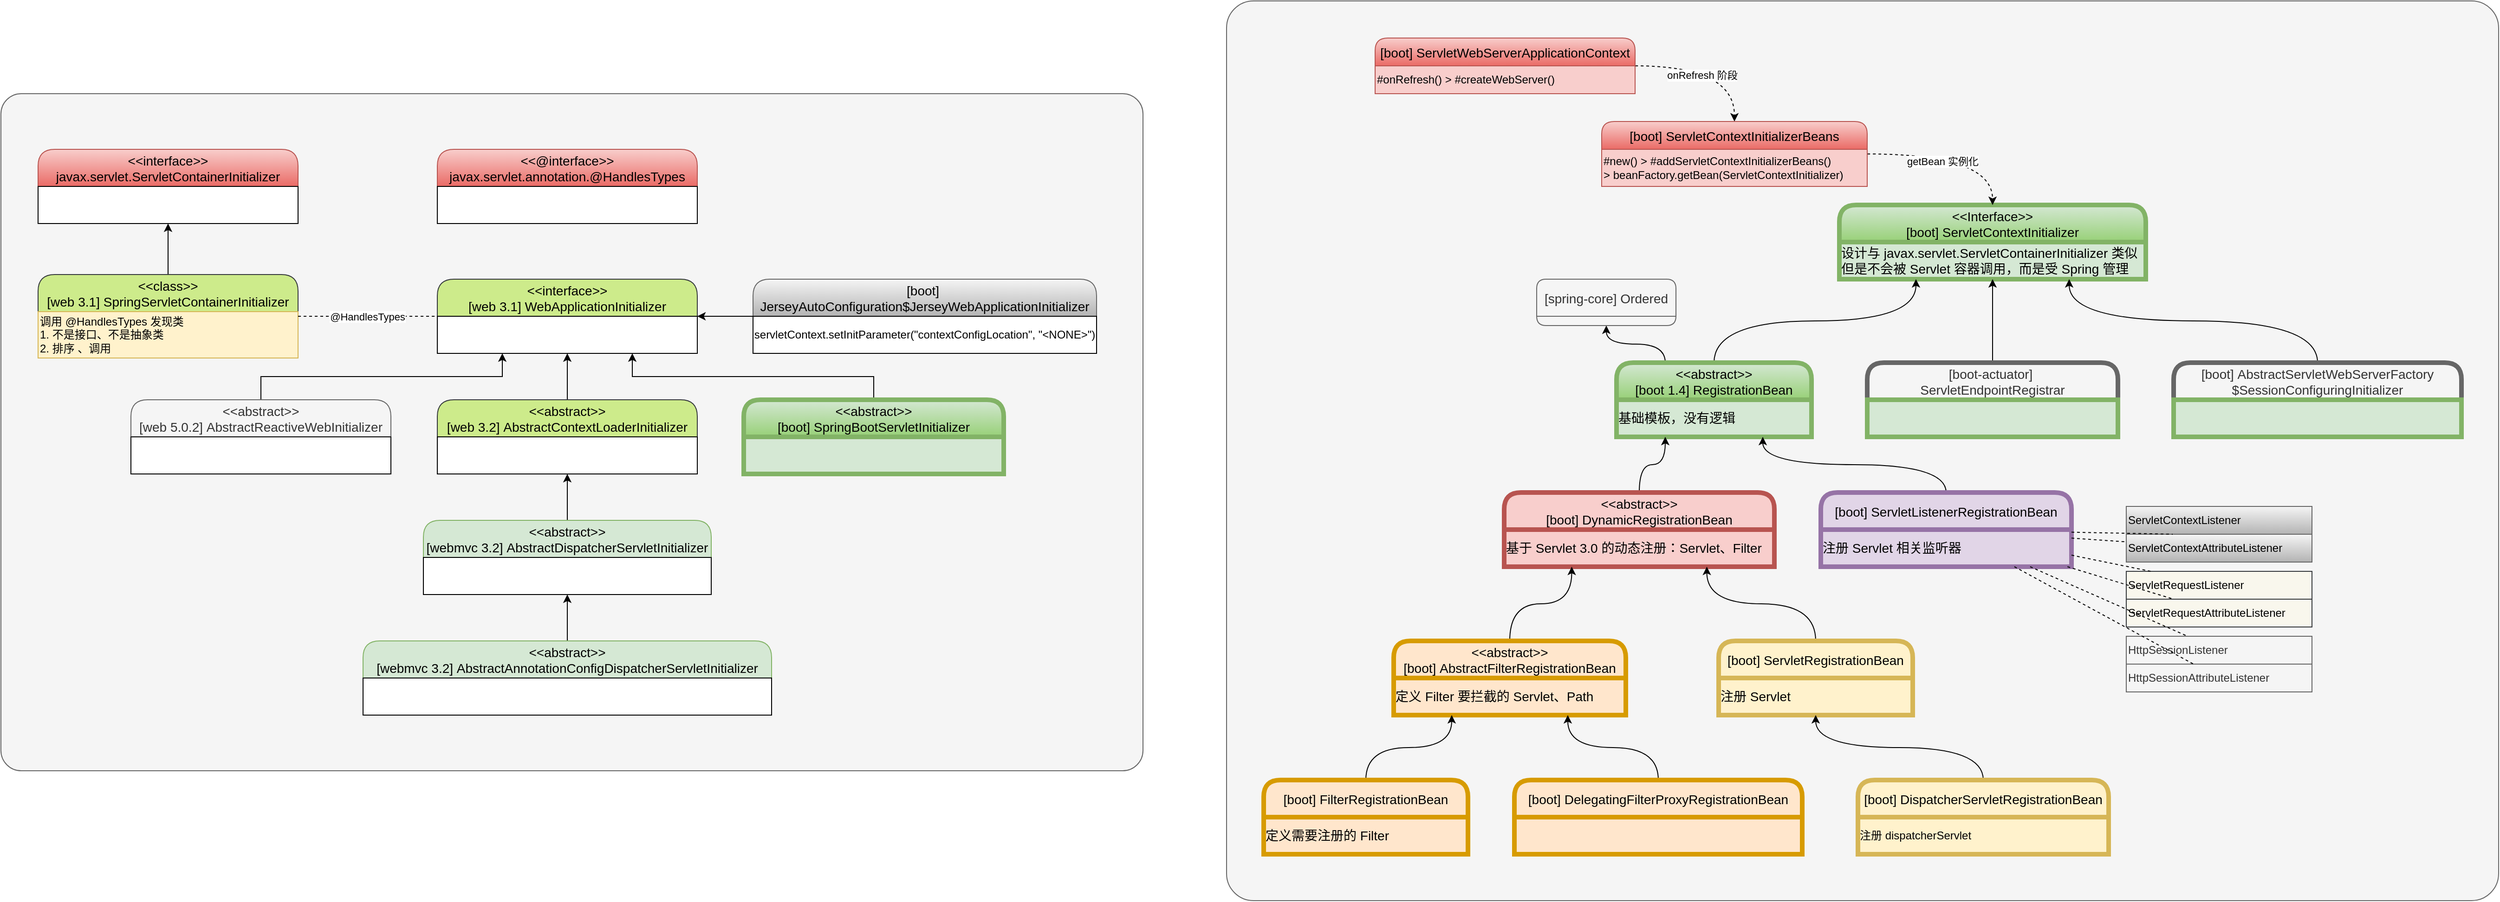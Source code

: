<mxfile version="14.4.3" type="device"><diagram id="eUN8fhCwYNzxiWTTOLot" name="第 1 页"><mxGraphModel dx="3047" dy="1847" grid="1" gridSize="10" guides="1" tooltips="1" connect="1" arrows="1" fold="1" page="1" pageScale="1" pageWidth="827" pageHeight="1169" math="0" shadow="0"><root><mxCell id="0"/><mxCell id="1" parent="0"/><mxCell id="ndQLLkU-SLsHA58gI9tz-75" value="" style="rounded=1;whiteSpace=wrap;html=1;strokeWidth=1;align=left;arcSize=3;fillColor=#f5f5f5;strokeColor=#666666;fontColor=#333333;" vertex="1" parent="1"><mxGeometry x="290" y="180" width="1230" height="730" as="geometry"/></mxCell><mxCell id="ndQLLkU-SLsHA58gI9tz-74" value="" style="rounded=1;whiteSpace=wrap;html=1;strokeWidth=1;align=left;arcSize=3;fillColor=#f5f5f5;strokeColor=#666666;fontColor=#333333;" vertex="1" parent="1"><mxGeometry x="1610" y="80" width="1370" height="970" as="geometry"/></mxCell><mxCell id="7hq-CB66vDZU45JYotur-1" value="&lt;&lt;interface&gt;&gt;&#10;javax.servlet.ServletContainerInitializer" style="swimlane;childLayout=stackLayout;horizontal=1;startSize=40;horizontalStack=0;rounded=1;fontSize=14;fontStyle=0;strokeWidth=1;resizeParent=0;resizeLast=1;shadow=0;dashed=0;align=center;gradientColor=#ea6b66;fillColor=#f8cecc;strokeColor=#b85450;" parent="1" vertex="1"><mxGeometry x="330" y="240" width="280" height="80" as="geometry"/></mxCell><mxCell id="7hq-CB66vDZU45JYotur-3" value="" style="rounded=0;whiteSpace=wrap;html=1;" parent="7hq-CB66vDZU45JYotur-1" vertex="1"><mxGeometry y="40" width="280" height="40" as="geometry"/></mxCell><mxCell id="7hq-CB66vDZU45JYotur-28" style="edgeStyle=orthogonalEdgeStyle;rounded=0;orthogonalLoop=1;jettySize=auto;html=0;exitX=0.5;exitY=0;exitDx=0;exitDy=0;entryX=0.5;entryY=1;entryDx=0;entryDy=0;" parent="1" source="7hq-CB66vDZU45JYotur-4" target="7hq-CB66vDZU45JYotur-1" edge="1"><mxGeometry relative="1" as="geometry"/></mxCell><mxCell id="7hq-CB66vDZU45JYotur-4" value="&lt;&lt;class&gt;&gt;&#10;[web 3.1] SpringServletContainerInitializer" style="swimlane;childLayout=stackLayout;horizontal=1;startSize=40;horizontalStack=0;rounded=1;fontSize=14;fontStyle=0;strokeWidth=1;resizeParent=0;resizeLast=1;shadow=0;dashed=0;align=center;fillColor=#cdeb8b;strokeColor=#36393d;" parent="1" vertex="1"><mxGeometry x="330" y="375" width="280" height="90" as="geometry"/></mxCell><mxCell id="7hq-CB66vDZU45JYotur-5" value="调用 @HandlesTypes 发现类&#10;1. 不是接口、不是抽象类&#10;2. 排序 、调用" style="rounded=0;whiteSpace=wrap;align=left;fillColor=#fff2cc;strokeColor=#d6b656;" parent="7hq-CB66vDZU45JYotur-4" vertex="1"><mxGeometry y="40" width="280" height="50" as="geometry"/></mxCell><mxCell id="7hq-CB66vDZU45JYotur-6" value="&lt;&lt;@interface&gt;&gt;&#10;javax.servlet.annotation.@HandlesTypes" style="swimlane;childLayout=stackLayout;horizontal=1;startSize=40;horizontalStack=0;rounded=1;fontSize=14;fontStyle=0;strokeWidth=1;resizeParent=0;resizeLast=1;shadow=0;dashed=0;align=center;gradientColor=#ea6b66;fillColor=#f8cecc;strokeColor=#b85450;" parent="1" vertex="1"><mxGeometry x="760" y="240" width="280" height="80" as="geometry"/></mxCell><mxCell id="7hq-CB66vDZU45JYotur-7" value="" style="rounded=0;whiteSpace=wrap;html=1;" parent="7hq-CB66vDZU45JYotur-6" vertex="1"><mxGeometry y="40" width="280" height="40" as="geometry"/></mxCell><mxCell id="7hq-CB66vDZU45JYotur-8" value="&lt;&lt;interface&gt;&gt;&#10;[web 3.1] WebApplicationInitializer" style="swimlane;childLayout=stackLayout;horizontal=1;startSize=40;horizontalStack=0;rounded=1;fontSize=14;fontStyle=0;strokeWidth=1;resizeParent=0;resizeLast=1;shadow=0;dashed=0;align=center;fillColor=#cdeb8b;strokeColor=#36393d;" parent="1" vertex="1"><mxGeometry x="760" y="380" width="280" height="80" as="geometry"/></mxCell><mxCell id="7hq-CB66vDZU45JYotur-9" value="" style="rounded=0;whiteSpace=wrap;html=1;" parent="7hq-CB66vDZU45JYotur-8" vertex="1"><mxGeometry y="40" width="280" height="40" as="geometry"/></mxCell><mxCell id="7hq-CB66vDZU45JYotur-10" value="@HandlesTypes" style="endArrow=none;dashed=1;" parent="1" source="7hq-CB66vDZU45JYotur-4" target="7hq-CB66vDZU45JYotur-8" edge="1"><mxGeometry width="50" height="50" relative="1" as="geometry"><mxPoint x="630" y="510" as="sourcePoint"/><mxPoint x="680" y="460" as="targetPoint"/></mxGeometry></mxCell><mxCell id="7hq-CB66vDZU45JYotur-23" style="edgeStyle=orthogonalEdgeStyle;rounded=0;orthogonalLoop=1;jettySize=auto;html=0;exitX=0.5;exitY=0;exitDx=0;exitDy=0;entryX=0.5;entryY=1;entryDx=0;entryDy=0;" parent="1" source="7hq-CB66vDZU45JYotur-11" target="7hq-CB66vDZU45JYotur-8" edge="1"><mxGeometry relative="1" as="geometry"/></mxCell><mxCell id="7hq-CB66vDZU45JYotur-11" value="&lt;&lt;abstract&gt;&gt;&#10;[web 3.2] AbstractContextLoaderInitializer" style="swimlane;childLayout=stackLayout;horizontal=1;startSize=40;horizontalStack=0;rounded=1;fontSize=14;fontStyle=0;strokeWidth=1;resizeParent=0;resizeLast=1;shadow=0;dashed=0;align=center;fillColor=#cdeb8b;strokeColor=#36393d;" parent="1" vertex="1"><mxGeometry x="760" y="510" width="280" height="80" as="geometry"/></mxCell><mxCell id="7hq-CB66vDZU45JYotur-12" value="" style="rounded=0;whiteSpace=wrap;html=1;" parent="7hq-CB66vDZU45JYotur-11" vertex="1"><mxGeometry y="40" width="280" height="40" as="geometry"/></mxCell><mxCell id="7hq-CB66vDZU45JYotur-26" style="edgeStyle=orthogonalEdgeStyle;rounded=0;orthogonalLoop=1;jettySize=auto;html=0;exitX=0.5;exitY=0;exitDx=0;exitDy=0;entryX=0.5;entryY=1;entryDx=0;entryDy=0;" parent="1" source="7hq-CB66vDZU45JYotur-13" target="7hq-CB66vDZU45JYotur-11" edge="1"><mxGeometry relative="1" as="geometry"/></mxCell><mxCell id="7hq-CB66vDZU45JYotur-13" value="&lt;&lt;abstract&gt;&gt;&#10;[webmvc 3.2] AbstractDispatcherServletInitializer" style="swimlane;childLayout=stackLayout;horizontal=1;startSize=40;horizontalStack=0;rounded=1;fontSize=14;fontStyle=0;strokeWidth=1;resizeParent=0;resizeLast=1;shadow=0;dashed=0;align=center;fillColor=#d5e8d4;strokeColor=#82b366;" parent="1" vertex="1"><mxGeometry x="745" y="640" width="310" height="80" as="geometry"/></mxCell><mxCell id="7hq-CB66vDZU45JYotur-14" value="" style="rounded=0;whiteSpace=wrap;html=1;" parent="7hq-CB66vDZU45JYotur-13" vertex="1"><mxGeometry y="40" width="310" height="40" as="geometry"/></mxCell><mxCell id="7hq-CB66vDZU45JYotur-27" style="edgeStyle=orthogonalEdgeStyle;rounded=0;orthogonalLoop=1;jettySize=auto;html=0;exitX=0.5;exitY=0;exitDx=0;exitDy=0;entryX=0.5;entryY=1;entryDx=0;entryDy=0;" parent="1" source="7hq-CB66vDZU45JYotur-15" target="7hq-CB66vDZU45JYotur-13" edge="1"><mxGeometry relative="1" as="geometry"/></mxCell><mxCell id="7hq-CB66vDZU45JYotur-15" value="&lt;&lt;abstract&gt;&gt;&#10;[webmvc 3.2] AbstractAnnotationConfigDispatcherServletInitializer" style="swimlane;childLayout=stackLayout;horizontal=1;startSize=40;horizontalStack=0;rounded=1;fontSize=14;fontStyle=0;strokeWidth=1;resizeParent=0;resizeLast=1;shadow=0;dashed=0;align=center;fillColor=#d5e8d4;strokeColor=#82b366;" parent="1" vertex="1"><mxGeometry x="680" y="770" width="440" height="80" as="geometry"/></mxCell><mxCell id="7hq-CB66vDZU45JYotur-16" value="" style="rounded=0;whiteSpace=wrap;html=1;" parent="7hq-CB66vDZU45JYotur-15" vertex="1"><mxGeometry y="40" width="440" height="40" as="geometry"/></mxCell><mxCell id="7hq-CB66vDZU45JYotur-22" style="edgeStyle=orthogonalEdgeStyle;rounded=0;orthogonalLoop=1;jettySize=auto;html=0;exitX=0.5;exitY=0;exitDx=0;exitDy=0;entryX=0.25;entryY=1;entryDx=0;entryDy=0;" parent="1" source="7hq-CB66vDZU45JYotur-17" target="7hq-CB66vDZU45JYotur-8" edge="1"><mxGeometry relative="1" as="geometry"/></mxCell><mxCell id="7hq-CB66vDZU45JYotur-17" value="&lt;&lt;abstract&gt;&gt;&#10;[web 5.0.2] AbstractReactiveWebInitializer" style="swimlane;childLayout=stackLayout;horizontal=1;startSize=40;horizontalStack=0;rounded=1;fontSize=14;fontStyle=0;strokeWidth=1;resizeParent=0;resizeLast=1;shadow=0;dashed=0;align=center;fillColor=#f5f5f5;strokeColor=#666666;fontColor=#333333;" parent="1" vertex="1"><mxGeometry x="430" y="510" width="280" height="80" as="geometry"/></mxCell><mxCell id="7hq-CB66vDZU45JYotur-18" value="" style="rounded=0;whiteSpace=wrap;html=1;" parent="7hq-CB66vDZU45JYotur-17" vertex="1"><mxGeometry y="40" width="280" height="40" as="geometry"/></mxCell><mxCell id="7hq-CB66vDZU45JYotur-24" style="edgeStyle=orthogonalEdgeStyle;rounded=0;orthogonalLoop=1;jettySize=auto;html=0;exitX=0.5;exitY=0;exitDx=0;exitDy=0;entryX=0.75;entryY=1;entryDx=0;entryDy=0;" parent="1" source="7hq-CB66vDZU45JYotur-19" target="7hq-CB66vDZU45JYotur-8" edge="1"><mxGeometry relative="1" as="geometry"/></mxCell><mxCell id="7hq-CB66vDZU45JYotur-19" value="&lt;&lt;abstract&gt;&gt;&#10;[boot] SpringBootServletInitializer" style="swimlane;childLayout=stackLayout;horizontal=1;startSize=40;horizontalStack=0;rounded=1;fontSize=14;fontStyle=0;strokeWidth=5;resizeParent=0;resizeLast=1;shadow=0;dashed=0;align=center;gradientColor=#97d077;fillColor=#d5e8d4;strokeColor=#82b366;" parent="1" vertex="1"><mxGeometry x="1090" y="510" width="280" height="80" as="geometry"/></mxCell><mxCell id="7hq-CB66vDZU45JYotur-20" value="" style="rounded=0;whiteSpace=wrap;html=1;strokeWidth=5;fillColor=#d5e8d4;strokeColor=#82b366;" parent="7hq-CB66vDZU45JYotur-19" vertex="1"><mxGeometry y="40" width="280" height="40" as="geometry"/></mxCell><mxCell id="7hq-CB66vDZU45JYotur-21" value="" style="rounded=0;whiteSpace=wrap;html=1;" parent="7hq-CB66vDZU45JYotur-19" vertex="1"><mxGeometry y="80" width="280" as="geometry"/></mxCell><mxCell id="7hq-CB66vDZU45JYotur-33" style="edgeStyle=orthogonalEdgeStyle;rounded=0;orthogonalLoop=1;jettySize=auto;html=0;exitX=0;exitY=0.5;exitDx=0;exitDy=0;entryX=1;entryY=0.5;entryDx=0;entryDy=0;" parent="1" source="7hq-CB66vDZU45JYotur-29" target="7hq-CB66vDZU45JYotur-8" edge="1"><mxGeometry relative="1" as="geometry"/></mxCell><mxCell id="7hq-CB66vDZU45JYotur-29" value="[boot] &#10;JerseyAutoConfiguration$JerseyWebApplicationInitializer" style="swimlane;childLayout=stackLayout;horizontal=1;startSize=40;horizontalStack=0;rounded=1;fontSize=14;fontStyle=0;strokeWidth=1;resizeParent=0;resizeLast=1;shadow=0;dashed=0;align=center;gradientColor=#b3b3b3;fillColor=#f5f5f5;strokeColor=#666666;" parent="1" vertex="1"><mxGeometry x="1100" y="380" width="370" height="80" as="geometry"/></mxCell><mxCell id="7hq-CB66vDZU45JYotur-30" value="servletContext.setInitParameter(&quot;contextConfigLocation&quot;, &quot;&lt;NONE&gt;&quot;)" style="rounded=0;whiteSpace=wrap;" parent="7hq-CB66vDZU45JYotur-29" vertex="1"><mxGeometry y="40" width="370" height="40" as="geometry"/></mxCell><mxCell id="7hq-CB66vDZU45JYotur-31" value="" style="rounded=0;whiteSpace=wrap;html=1;" parent="7hq-CB66vDZU45JYotur-29" vertex="1"><mxGeometry y="80" width="370" as="geometry"/></mxCell><mxCell id="ndQLLkU-SLsHA58gI9tz-1" value="&lt;&lt;Interface&gt;&gt;&#10;[boot] ServletContextInitializer" style="swimlane;childLayout=stackLayout;horizontal=1;startSize=40;horizontalStack=0;rounded=1;fontSize=14;fontStyle=0;strokeWidth=5;resizeParent=0;resizeLast=1;shadow=0;dashed=0;align=center;gradientColor=#97d077;fillColor=#d5e8d4;strokeColor=#82b366;" vertex="1" parent="1"><mxGeometry x="2270" y="300" width="330" height="80" as="geometry"/></mxCell><mxCell id="ndQLLkU-SLsHA58gI9tz-2" value="&lt;span style=&quot;font-size: 14px&quot;&gt;设计与 javax.servlet.ServletContainerInitializer 类似&lt;br&gt;但是不会被 Servlet 容器调用，而是受 Spring 管理&lt;br&gt;&lt;/span&gt;" style="rounded=0;whiteSpace=wrap;html=1;strokeWidth=5;fillColor=#d5e8d4;strokeColor=#82b366;align=left;" vertex="1" parent="ndQLLkU-SLsHA58gI9tz-1"><mxGeometry y="40" width="330" height="40" as="geometry"/></mxCell><mxCell id="ndQLLkU-SLsHA58gI9tz-3" value="" style="rounded=0;whiteSpace=wrap;html=1;" vertex="1" parent="ndQLLkU-SLsHA58gI9tz-1"><mxGeometry y="80" width="330" as="geometry"/></mxCell><mxCell id="ndQLLkU-SLsHA58gI9tz-28" style="edgeStyle=orthogonalEdgeStyle;rounded=0;orthogonalLoop=1;jettySize=auto;html=1;exitX=0.5;exitY=0;exitDx=0;exitDy=0;entryX=0.25;entryY=1;entryDx=0;entryDy=0;curved=1;" edge="1" parent="1" source="ndQLLkU-SLsHA58gI9tz-4" target="ndQLLkU-SLsHA58gI9tz-1"><mxGeometry relative="1" as="geometry"/></mxCell><mxCell id="ndQLLkU-SLsHA58gI9tz-49" style="edgeStyle=orthogonalEdgeStyle;curved=1;rounded=0;orthogonalLoop=1;jettySize=auto;html=1;exitX=0.25;exitY=0;exitDx=0;exitDy=0;entryX=0.5;entryY=1;entryDx=0;entryDy=0;" edge="1" parent="1" source="ndQLLkU-SLsHA58gI9tz-4" target="ndQLLkU-SLsHA58gI9tz-46"><mxGeometry relative="1" as="geometry"/></mxCell><mxCell id="ndQLLkU-SLsHA58gI9tz-4" value="&lt;&lt;abstract&gt;&gt;&#10;[boot 1.4] RegistrationBean" style="swimlane;childLayout=stackLayout;horizontal=1;startSize=40;horizontalStack=0;rounded=1;fontSize=14;fontStyle=0;strokeWidth=5;resizeParent=0;resizeLast=1;shadow=0;dashed=0;align=center;gradientColor=#97d077;fillColor=#d5e8d4;strokeColor=#82b366;" vertex="1" parent="1"><mxGeometry x="2030" y="470" width="210" height="80" as="geometry"/></mxCell><mxCell id="ndQLLkU-SLsHA58gI9tz-5" value="&lt;span style=&quot;font-size: 14px&quot;&gt;基础模板，没有逻辑&lt;br&gt;&lt;/span&gt;" style="rounded=0;whiteSpace=wrap;html=1;strokeWidth=5;fillColor=#d5e8d4;strokeColor=#82b366;align=left;" vertex="1" parent="ndQLLkU-SLsHA58gI9tz-4"><mxGeometry y="40" width="210" height="40" as="geometry"/></mxCell><mxCell id="ndQLLkU-SLsHA58gI9tz-6" value="" style="rounded=0;whiteSpace=wrap;html=1;" vertex="1" parent="ndQLLkU-SLsHA58gI9tz-4"><mxGeometry y="80" width="210" as="geometry"/></mxCell><mxCell id="ndQLLkU-SLsHA58gI9tz-38" style="edgeStyle=orthogonalEdgeStyle;curved=1;rounded=0;orthogonalLoop=1;jettySize=auto;html=1;exitX=0.5;exitY=0;exitDx=0;exitDy=0;entryX=0.75;entryY=1;entryDx=0;entryDy=0;" edge="1" parent="1" source="ndQLLkU-SLsHA58gI9tz-7" target="ndQLLkU-SLsHA58gI9tz-4"><mxGeometry relative="1" as="geometry"/></mxCell><mxCell id="ndQLLkU-SLsHA58gI9tz-7" value="[boot] ServletListenerRegistrationBean" style="swimlane;childLayout=stackLayout;horizontal=1;startSize=40;horizontalStack=0;rounded=1;fontSize=14;fontStyle=0;strokeWidth=5;resizeParent=0;resizeLast=1;shadow=0;dashed=0;align=center;fillColor=#e1d5e7;strokeColor=#9673a6;" vertex="1" parent="1"><mxGeometry x="2250" y="610" width="270" height="80" as="geometry"/></mxCell><mxCell id="ndQLLkU-SLsHA58gI9tz-8" value="&lt;span style=&quot;font-size: 14px&quot;&gt;注册 Servlet 相关监听器&lt;br&gt;&lt;/span&gt;" style="rounded=0;whiteSpace=wrap;html=1;strokeWidth=5;fillColor=#e1d5e7;strokeColor=#9673a6;align=left;" vertex="1" parent="ndQLLkU-SLsHA58gI9tz-7"><mxGeometry y="40" width="270" height="40" as="geometry"/></mxCell><mxCell id="ndQLLkU-SLsHA58gI9tz-9" value="" style="rounded=0;whiteSpace=wrap;html=1;" vertex="1" parent="ndQLLkU-SLsHA58gI9tz-7"><mxGeometry y="80" width="270" as="geometry"/></mxCell><mxCell id="ndQLLkU-SLsHA58gI9tz-37" style="edgeStyle=orthogonalEdgeStyle;curved=1;rounded=0;orthogonalLoop=1;jettySize=auto;html=1;exitX=0.5;exitY=0;exitDx=0;exitDy=0;entryX=0.25;entryY=1;entryDx=0;entryDy=0;" edge="1" parent="1" source="ndQLLkU-SLsHA58gI9tz-10" target="ndQLLkU-SLsHA58gI9tz-4"><mxGeometry relative="1" as="geometry"/></mxCell><mxCell id="ndQLLkU-SLsHA58gI9tz-10" value="&lt;&lt;abstract&gt;&gt;&#10;[boot] DynamicRegistrationBean" style="swimlane;childLayout=stackLayout;horizontal=1;startSize=40;horizontalStack=0;rounded=1;fontSize=14;fontStyle=0;strokeWidth=5;resizeParent=0;resizeLast=1;shadow=0;dashed=0;align=center;fillColor=#f8cecc;strokeColor=#b85450;" vertex="1" parent="1"><mxGeometry x="1909" y="610" width="291" height="80" as="geometry"/></mxCell><mxCell id="ndQLLkU-SLsHA58gI9tz-11" value="&lt;span style=&quot;font-size: 14px&quot;&gt;基于 Servlet 3.0 的动态注册：Servlet、Filter&lt;br&gt;&lt;/span&gt;" style="rounded=0;whiteSpace=wrap;html=1;strokeWidth=5;fillColor=#f8cecc;strokeColor=#b85450;align=left;" vertex="1" parent="ndQLLkU-SLsHA58gI9tz-10"><mxGeometry y="40" width="291" height="40" as="geometry"/></mxCell><mxCell id="ndQLLkU-SLsHA58gI9tz-12" value="" style="rounded=0;whiteSpace=wrap;html=1;" vertex="1" parent="ndQLLkU-SLsHA58gI9tz-10"><mxGeometry y="80" width="291" as="geometry"/></mxCell><mxCell id="ndQLLkU-SLsHA58gI9tz-41" style="edgeStyle=orthogonalEdgeStyle;curved=1;rounded=0;orthogonalLoop=1;jettySize=auto;html=1;exitX=0.5;exitY=0;exitDx=0;exitDy=0;entryX=0.75;entryY=1;entryDx=0;entryDy=0;" edge="1" parent="1" source="ndQLLkU-SLsHA58gI9tz-13" target="ndQLLkU-SLsHA58gI9tz-10"><mxGeometry relative="1" as="geometry"/></mxCell><mxCell id="ndQLLkU-SLsHA58gI9tz-13" value="[boot] ServletRegistrationBean" style="swimlane;childLayout=stackLayout;horizontal=1;startSize=40;horizontalStack=0;rounded=1;fontSize=14;fontStyle=0;strokeWidth=5;resizeParent=0;resizeLast=1;shadow=0;dashed=0;align=center;fillColor=#fff2cc;strokeColor=#d6b656;" vertex="1" parent="1"><mxGeometry x="2140" y="770" width="209" height="80" as="geometry"/></mxCell><mxCell id="ndQLLkU-SLsHA58gI9tz-14" value="&lt;span style=&quot;font-size: 14px&quot;&gt;注册 Servlet&lt;br&gt;&lt;/span&gt;" style="rounded=0;whiteSpace=wrap;html=1;strokeWidth=5;fillColor=#fff2cc;strokeColor=#d6b656;align=left;" vertex="1" parent="ndQLLkU-SLsHA58gI9tz-13"><mxGeometry y="40" width="209" height="40" as="geometry"/></mxCell><mxCell id="ndQLLkU-SLsHA58gI9tz-15" value="" style="rounded=0;whiteSpace=wrap;html=1;" vertex="1" parent="ndQLLkU-SLsHA58gI9tz-13"><mxGeometry y="80" width="209" as="geometry"/></mxCell><mxCell id="ndQLLkU-SLsHA58gI9tz-42" style="edgeStyle=orthogonalEdgeStyle;curved=1;rounded=0;orthogonalLoop=1;jettySize=auto;html=1;exitX=0.5;exitY=0;exitDx=0;exitDy=0;entryX=0.25;entryY=1;entryDx=0;entryDy=0;" edge="1" parent="1" source="ndQLLkU-SLsHA58gI9tz-16" target="ndQLLkU-SLsHA58gI9tz-10"><mxGeometry relative="1" as="geometry"><mxPoint x="1980" y="720" as="targetPoint"/></mxGeometry></mxCell><mxCell id="ndQLLkU-SLsHA58gI9tz-16" value="&lt;&lt;abstract&gt;&gt;&#10;[boot] AbstractFilterRegistrationBean" style="swimlane;childLayout=stackLayout;horizontal=1;startSize=40;horizontalStack=0;rounded=1;fontSize=14;fontStyle=0;strokeWidth=5;resizeParent=0;resizeLast=1;shadow=0;dashed=0;align=center;fillColor=#ffe6cc;strokeColor=#d79b00;" vertex="1" parent="1"><mxGeometry x="1790" y="770" width="250" height="80" as="geometry"/></mxCell><mxCell id="ndQLLkU-SLsHA58gI9tz-17" value="&lt;span style=&quot;font-size: 14px&quot;&gt;定义 Filter 要拦截的 Servlet、Path&lt;br&gt;&lt;/span&gt;" style="rounded=0;whiteSpace=wrap;html=1;strokeWidth=5;fillColor=#ffe6cc;strokeColor=#d79b00;align=left;" vertex="1" parent="ndQLLkU-SLsHA58gI9tz-16"><mxGeometry y="40" width="250" height="40" as="geometry"/></mxCell><mxCell id="ndQLLkU-SLsHA58gI9tz-18" value="" style="rounded=0;whiteSpace=wrap;html=1;" vertex="1" parent="ndQLLkU-SLsHA58gI9tz-16"><mxGeometry y="80" width="250" as="geometry"/></mxCell><mxCell id="ndQLLkU-SLsHA58gI9tz-44" style="edgeStyle=orthogonalEdgeStyle;curved=1;rounded=0;orthogonalLoop=1;jettySize=auto;html=1;exitX=0.5;exitY=0;exitDx=0;exitDy=0;entryX=0.25;entryY=1;entryDx=0;entryDy=0;" edge="1" parent="1" source="ndQLLkU-SLsHA58gI9tz-19" target="ndQLLkU-SLsHA58gI9tz-16"><mxGeometry relative="1" as="geometry"/></mxCell><mxCell id="ndQLLkU-SLsHA58gI9tz-19" value="[boot] FilterRegistrationBean" style="swimlane;childLayout=stackLayout;horizontal=1;startSize=40;horizontalStack=0;rounded=1;fontSize=14;fontStyle=0;strokeWidth=5;resizeParent=0;resizeLast=1;shadow=0;dashed=0;align=center;fillColor=#ffe6cc;strokeColor=#d79b00;" vertex="1" parent="1"><mxGeometry x="1650" y="920" width="220" height="80" as="geometry"/></mxCell><mxCell id="ndQLLkU-SLsHA58gI9tz-20" value="&lt;span style=&quot;font-size: 14px&quot;&gt;定义需要注册的 Filter&lt;br&gt;&lt;/span&gt;" style="rounded=0;whiteSpace=wrap;html=1;strokeWidth=5;fillColor=#ffe6cc;strokeColor=#d79b00;align=left;" vertex="1" parent="ndQLLkU-SLsHA58gI9tz-19"><mxGeometry y="40" width="220" height="40" as="geometry"/></mxCell><mxCell id="ndQLLkU-SLsHA58gI9tz-21" value="" style="rounded=0;whiteSpace=wrap;html=1;" vertex="1" parent="ndQLLkU-SLsHA58gI9tz-19"><mxGeometry y="80" width="220" as="geometry"/></mxCell><mxCell id="ndQLLkU-SLsHA58gI9tz-45" style="edgeStyle=orthogonalEdgeStyle;curved=1;rounded=0;orthogonalLoop=1;jettySize=auto;html=1;exitX=0.5;exitY=0;exitDx=0;exitDy=0;entryX=0.75;entryY=1;entryDx=0;entryDy=0;" edge="1" parent="1" source="ndQLLkU-SLsHA58gI9tz-22" target="ndQLLkU-SLsHA58gI9tz-16"><mxGeometry relative="1" as="geometry"/></mxCell><mxCell id="ndQLLkU-SLsHA58gI9tz-22" value="[boot] DelegatingFilterProxyRegistrationBean" style="swimlane;childLayout=stackLayout;horizontal=1;startSize=40;horizontalStack=0;rounded=1;fontSize=14;fontStyle=0;strokeWidth=5;resizeParent=0;resizeLast=1;shadow=0;dashed=0;align=center;fillColor=#ffe6cc;strokeColor=#d79b00;" vertex="1" parent="1"><mxGeometry x="1920" y="920" width="310" height="80" as="geometry"/></mxCell><mxCell id="ndQLLkU-SLsHA58gI9tz-23" value="&lt;span style=&quot;font-size: 14px&quot;&gt;&lt;br&gt;&lt;/span&gt;" style="rounded=0;whiteSpace=wrap;html=1;strokeWidth=5;fillColor=#ffe6cc;strokeColor=#d79b00;align=left;" vertex="1" parent="ndQLLkU-SLsHA58gI9tz-22"><mxGeometry y="40" width="310" height="40" as="geometry"/></mxCell><mxCell id="ndQLLkU-SLsHA58gI9tz-24" value="" style="rounded=0;whiteSpace=wrap;html=1;" vertex="1" parent="ndQLLkU-SLsHA58gI9tz-22"><mxGeometry y="80" width="310" as="geometry"/></mxCell><mxCell id="ndQLLkU-SLsHA58gI9tz-43" style="edgeStyle=orthogonalEdgeStyle;curved=1;rounded=0;orthogonalLoop=1;jettySize=auto;html=1;exitX=0.5;exitY=0;exitDx=0;exitDy=0;entryX=0.5;entryY=1;entryDx=0;entryDy=0;" edge="1" parent="1" source="ndQLLkU-SLsHA58gI9tz-25" target="ndQLLkU-SLsHA58gI9tz-13"><mxGeometry relative="1" as="geometry"/></mxCell><mxCell id="ndQLLkU-SLsHA58gI9tz-25" value="[boot] DispatcherServletRegistrationBean" style="swimlane;childLayout=stackLayout;horizontal=1;startSize=40;horizontalStack=0;rounded=1;fontSize=14;fontStyle=0;strokeWidth=5;resizeParent=0;resizeLast=1;shadow=0;dashed=0;align=center;fillColor=#fff2cc;strokeColor=#d6b656;" vertex="1" parent="1"><mxGeometry x="2290" y="920" width="270" height="80" as="geometry"/></mxCell><mxCell id="ndQLLkU-SLsHA58gI9tz-26" value="注册 dispatcherServlet" style="rounded=0;whiteSpace=wrap;strokeWidth=5;fillColor=#fff2cc;strokeColor=#d6b656;align=left;" vertex="1" parent="ndQLLkU-SLsHA58gI9tz-25"><mxGeometry y="40" width="270" height="40" as="geometry"/></mxCell><mxCell id="ndQLLkU-SLsHA58gI9tz-27" value="" style="rounded=0;whiteSpace=wrap;html=1;" vertex="1" parent="ndQLLkU-SLsHA58gI9tz-25"><mxGeometry y="80" width="270" as="geometry"/></mxCell><mxCell id="ndQLLkU-SLsHA58gI9tz-35" style="edgeStyle=orthogonalEdgeStyle;rounded=0;orthogonalLoop=1;jettySize=auto;html=1;exitX=0.5;exitY=0;exitDx=0;exitDy=0;entryX=0.5;entryY=1;entryDx=0;entryDy=0;curved=1;" edge="1" parent="1" source="ndQLLkU-SLsHA58gI9tz-29" target="ndQLLkU-SLsHA58gI9tz-1"><mxGeometry relative="1" as="geometry"/></mxCell><mxCell id="ndQLLkU-SLsHA58gI9tz-29" value="[boot-actuator] &#10;ServletEndpointRegistrar" style="swimlane;childLayout=stackLayout;horizontal=1;startSize=40;horizontalStack=0;rounded=1;fontSize=14;fontStyle=0;strokeWidth=5;resizeParent=0;resizeLast=1;shadow=0;dashed=0;align=center;fillColor=#f5f5f5;strokeColor=#666666;fontColor=#333333;" vertex="1" parent="1"><mxGeometry x="2300" y="470" width="270" height="80" as="geometry"/></mxCell><mxCell id="ndQLLkU-SLsHA58gI9tz-30" value="&lt;span style=&quot;font-size: 14px&quot;&gt;&lt;br&gt;&lt;/span&gt;" style="rounded=0;whiteSpace=wrap;html=1;strokeWidth=5;fillColor=#d5e8d4;strokeColor=#82b366;align=left;" vertex="1" parent="ndQLLkU-SLsHA58gI9tz-29"><mxGeometry y="40" width="270" height="40" as="geometry"/></mxCell><mxCell id="ndQLLkU-SLsHA58gI9tz-31" value="" style="rounded=0;whiteSpace=wrap;html=1;" vertex="1" parent="ndQLLkU-SLsHA58gI9tz-29"><mxGeometry y="80" width="270" as="geometry"/></mxCell><mxCell id="ndQLLkU-SLsHA58gI9tz-36" style="edgeStyle=orthogonalEdgeStyle;rounded=0;orthogonalLoop=1;jettySize=auto;html=1;exitX=0.5;exitY=0;exitDx=0;exitDy=0;entryX=0.75;entryY=1;entryDx=0;entryDy=0;curved=1;" edge="1" parent="1" source="ndQLLkU-SLsHA58gI9tz-32" target="ndQLLkU-SLsHA58gI9tz-1"><mxGeometry relative="1" as="geometry"/></mxCell><mxCell id="ndQLLkU-SLsHA58gI9tz-32" value="[boot] AbstractServletWebServerFactory&#10;$SessionConfiguringInitializer" style="swimlane;childLayout=stackLayout;horizontal=1;startSize=40;horizontalStack=0;rounded=1;fontSize=14;fontStyle=0;strokeWidth=5;resizeParent=0;resizeLast=1;shadow=0;dashed=0;align=center;fillColor=#f5f5f5;strokeColor=#666666;fontColor=#333333;" vertex="1" parent="1"><mxGeometry x="2630" y="470" width="310" height="80" as="geometry"/></mxCell><mxCell id="ndQLLkU-SLsHA58gI9tz-33" value="&lt;span style=&quot;font-size: 14px&quot;&gt;&lt;br&gt;&lt;/span&gt;" style="rounded=0;whiteSpace=wrap;html=1;strokeWidth=5;fillColor=#d5e8d4;strokeColor=#82b366;align=left;" vertex="1" parent="ndQLLkU-SLsHA58gI9tz-32"><mxGeometry y="40" width="310" height="40" as="geometry"/></mxCell><mxCell id="ndQLLkU-SLsHA58gI9tz-34" value="" style="rounded=0;whiteSpace=wrap;html=1;" vertex="1" parent="ndQLLkU-SLsHA58gI9tz-32"><mxGeometry y="80" width="310" as="geometry"/></mxCell><mxCell id="ndQLLkU-SLsHA58gI9tz-46" value="[spring-core] Ordered" style="swimlane;childLayout=stackLayout;horizontal=1;startSize=40;horizontalStack=0;rounded=1;fontSize=14;fontStyle=0;strokeWidth=1;resizeParent=0;resizeLast=1;shadow=0;dashed=0;align=center;fillColor=#f5f5f5;strokeColor=#666666;fontColor=#333333;" vertex="1" parent="1"><mxGeometry x="1944" y="380" width="150" height="50" as="geometry"/></mxCell><mxCell id="ndQLLkU-SLsHA58gI9tz-53" value="ServletContextListener" style="rounded=0;whiteSpace=wrap;strokeWidth=1;align=left;fillColor=#f5f5f5;strokeColor=#666666;gradientColor=#b3b3b3;" vertex="1" parent="1"><mxGeometry x="2579" y="625" width="200" height="30" as="geometry"/></mxCell><mxCell id="ndQLLkU-SLsHA58gI9tz-54" value="ServletContextAttributeListener" style="rounded=0;whiteSpace=wrap;strokeWidth=1;align=left;fillColor=#f5f5f5;strokeColor=#666666;gradientColor=#b3b3b3;" vertex="1" parent="1"><mxGeometry x="2579" y="655" width="200" height="30" as="geometry"/></mxCell><mxCell id="ndQLLkU-SLsHA58gI9tz-55" value="ServletRequestListener" style="rounded=0;whiteSpace=wrap;strokeWidth=1;align=left;fillColor=#f9f7ed;strokeColor=#36393d;" vertex="1" parent="1"><mxGeometry x="2579" y="695" width="200" height="30" as="geometry"/></mxCell><mxCell id="ndQLLkU-SLsHA58gI9tz-56" value="ServletRequestAttributeListener" style="rounded=0;whiteSpace=wrap;strokeWidth=1;align=left;fillColor=#f9f7ed;strokeColor=#36393d;" vertex="1" parent="1"><mxGeometry x="2579" y="725" width="200" height="30" as="geometry"/></mxCell><mxCell id="ndQLLkU-SLsHA58gI9tz-57" value="HttpSessionListener" style="rounded=0;whiteSpace=wrap;strokeWidth=1;align=left;fillColor=#f5f5f5;strokeColor=#666666;fontColor=#333333;" vertex="1" parent="1"><mxGeometry x="2579" y="765" width="200" height="30" as="geometry"/></mxCell><mxCell id="ndQLLkU-SLsHA58gI9tz-58" value="HttpSessionAttributeListener" style="rounded=0;whiteSpace=wrap;strokeWidth=1;align=left;fillColor=#f5f5f5;strokeColor=#666666;fontColor=#333333;" vertex="1" parent="1"><mxGeometry x="2579" y="795" width="200" height="30" as="geometry"/></mxCell><mxCell id="ndQLLkU-SLsHA58gI9tz-59" value="" style="endArrow=none;dashed=1;html=1;" edge="1" parent="1" source="ndQLLkU-SLsHA58gI9tz-7" target="ndQLLkU-SLsHA58gI9tz-54"><mxGeometry width="50" height="50" relative="1" as="geometry"><mxPoint x="2489" y="720" as="sourcePoint"/><mxPoint x="2539" y="670" as="targetPoint"/></mxGeometry></mxCell><mxCell id="ndQLLkU-SLsHA58gI9tz-60" value="" style="endArrow=none;dashed=1;html=1;" edge="1" parent="1" source="ndQLLkU-SLsHA58gI9tz-7" target="ndQLLkU-SLsHA58gI9tz-55"><mxGeometry width="50" height="50" relative="1" as="geometry"><mxPoint x="2499" y="730" as="sourcePoint"/><mxPoint x="2549" y="680" as="targetPoint"/></mxGeometry></mxCell><mxCell id="ndQLLkU-SLsHA58gI9tz-61" value="" style="endArrow=none;dashed=1;html=1;" edge="1" parent="1" source="ndQLLkU-SLsHA58gI9tz-7" target="ndQLLkU-SLsHA58gI9tz-56"><mxGeometry width="50" height="50" relative="1" as="geometry"><mxPoint x="2509" y="740" as="sourcePoint"/><mxPoint x="2559" y="690" as="targetPoint"/></mxGeometry></mxCell><mxCell id="ndQLLkU-SLsHA58gI9tz-62" value="" style="endArrow=none;dashed=1;html=1;" edge="1" parent="1" source="ndQLLkU-SLsHA58gI9tz-7" target="ndQLLkU-SLsHA58gI9tz-57"><mxGeometry width="50" height="50" relative="1" as="geometry"><mxPoint x="2519" y="750" as="sourcePoint"/><mxPoint x="2569" y="700" as="targetPoint"/></mxGeometry></mxCell><mxCell id="ndQLLkU-SLsHA58gI9tz-63" value="" style="endArrow=none;dashed=1;html=1;" edge="1" parent="1" source="ndQLLkU-SLsHA58gI9tz-7" target="ndQLLkU-SLsHA58gI9tz-58"><mxGeometry width="50" height="50" relative="1" as="geometry"><mxPoint x="2529" y="760" as="sourcePoint"/><mxPoint x="2579" y="710" as="targetPoint"/></mxGeometry></mxCell><mxCell id="ndQLLkU-SLsHA58gI9tz-64" value="" style="endArrow=none;dashed=1;html=1;entryX=0.25;entryY=1;entryDx=0;entryDy=0;" edge="1" parent="1" source="ndQLLkU-SLsHA58gI9tz-7" target="ndQLLkU-SLsHA58gI9tz-53"><mxGeometry width="50" height="50" relative="1" as="geometry"><mxPoint x="2539" y="770" as="sourcePoint"/><mxPoint x="2589" y="720" as="targetPoint"/></mxGeometry></mxCell><mxCell id="ndQLLkU-SLsHA58gI9tz-70" style="edgeStyle=orthogonalEdgeStyle;curved=1;rounded=0;orthogonalLoop=1;jettySize=auto;html=1;exitX=1;exitY=0.5;exitDx=0;exitDy=0;entryX=0.5;entryY=0;entryDx=0;entryDy=0;dashed=1;" edge="1" parent="1" source="ndQLLkU-SLsHA58gI9tz-66" target="ndQLLkU-SLsHA58gI9tz-67"><mxGeometry relative="1" as="geometry"/></mxCell><mxCell id="ndQLLkU-SLsHA58gI9tz-72" value="onRefresh 阶段" style="edgeLabel;html=1;align=center;verticalAlign=middle;resizable=0;points=[];" vertex="1" connectable="0" parent="ndQLLkU-SLsHA58gI9tz-70"><mxGeometry x="-0.14" y="-10" relative="1" as="geometry"><mxPoint as="offset"/></mxGeometry></mxCell><mxCell id="ndQLLkU-SLsHA58gI9tz-66" value="[boot] ServletWebServerApplicationContext" style="swimlane;childLayout=stackLayout;horizontal=1;startSize=30;horizontalStack=0;rounded=1;fontSize=14;fontStyle=0;strokeWidth=1;resizeParent=0;resizeLast=1;shadow=0;dashed=0;align=center;fillColor=#f8cecc;strokeColor=#b85450;gradientColor=#ea6b66;" vertex="1" parent="1"><mxGeometry x="1770" y="120" width="280" height="60" as="geometry"/></mxCell><mxCell id="ndQLLkU-SLsHA58gI9tz-68" value="#onRefresh() &gt; #createWebServer()" style="rounded=0;whiteSpace=wrap;strokeWidth=1;align=left;fillColor=#f8cecc;strokeColor=#b85450;" vertex="1" parent="ndQLLkU-SLsHA58gI9tz-66"><mxGeometry y="30" width="280" height="30" as="geometry"/></mxCell><mxCell id="ndQLLkU-SLsHA58gI9tz-71" style="edgeStyle=orthogonalEdgeStyle;curved=1;rounded=0;orthogonalLoop=1;jettySize=auto;html=1;exitX=1;exitY=0.5;exitDx=0;exitDy=0;entryX=0.5;entryY=0;entryDx=0;entryDy=0;dashed=1;" edge="1" parent="1" source="ndQLLkU-SLsHA58gI9tz-67" target="ndQLLkU-SLsHA58gI9tz-1"><mxGeometry relative="1" as="geometry"/></mxCell><mxCell id="ndQLLkU-SLsHA58gI9tz-73" value="getBean 实例化" style="edgeLabel;html=1;align=center;verticalAlign=middle;resizable=0;points=[];" vertex="1" connectable="0" parent="ndQLLkU-SLsHA58gI9tz-71"><mxGeometry x="-0.148" y="-8" relative="1" as="geometry"><mxPoint as="offset"/></mxGeometry></mxCell><mxCell id="ndQLLkU-SLsHA58gI9tz-67" value="[boot] ServletContextInitializerBeans" style="swimlane;childLayout=stackLayout;horizontal=1;startSize=30;horizontalStack=0;rounded=1;fontSize=14;fontStyle=0;strokeWidth=1;resizeParent=0;resizeLast=1;shadow=0;dashed=0;align=center;fillColor=#f8cecc;strokeColor=#b85450;gradientColor=#ea6b66;" vertex="1" parent="1"><mxGeometry x="2014" y="210" width="286" height="70" as="geometry"/></mxCell><mxCell id="ndQLLkU-SLsHA58gI9tz-69" value="#new() &gt; #addServletContextInitializerBeans()&#10;&gt; beanFactory.getBean(ServletContextInitializer)" style="rounded=0;whiteSpace=wrap;strokeWidth=1;align=left;fillColor=#f8cecc;strokeColor=#b85450;" vertex="1" parent="ndQLLkU-SLsHA58gI9tz-67"><mxGeometry y="30" width="286" height="40" as="geometry"/></mxCell></root></mxGraphModel></diagram></mxfile>